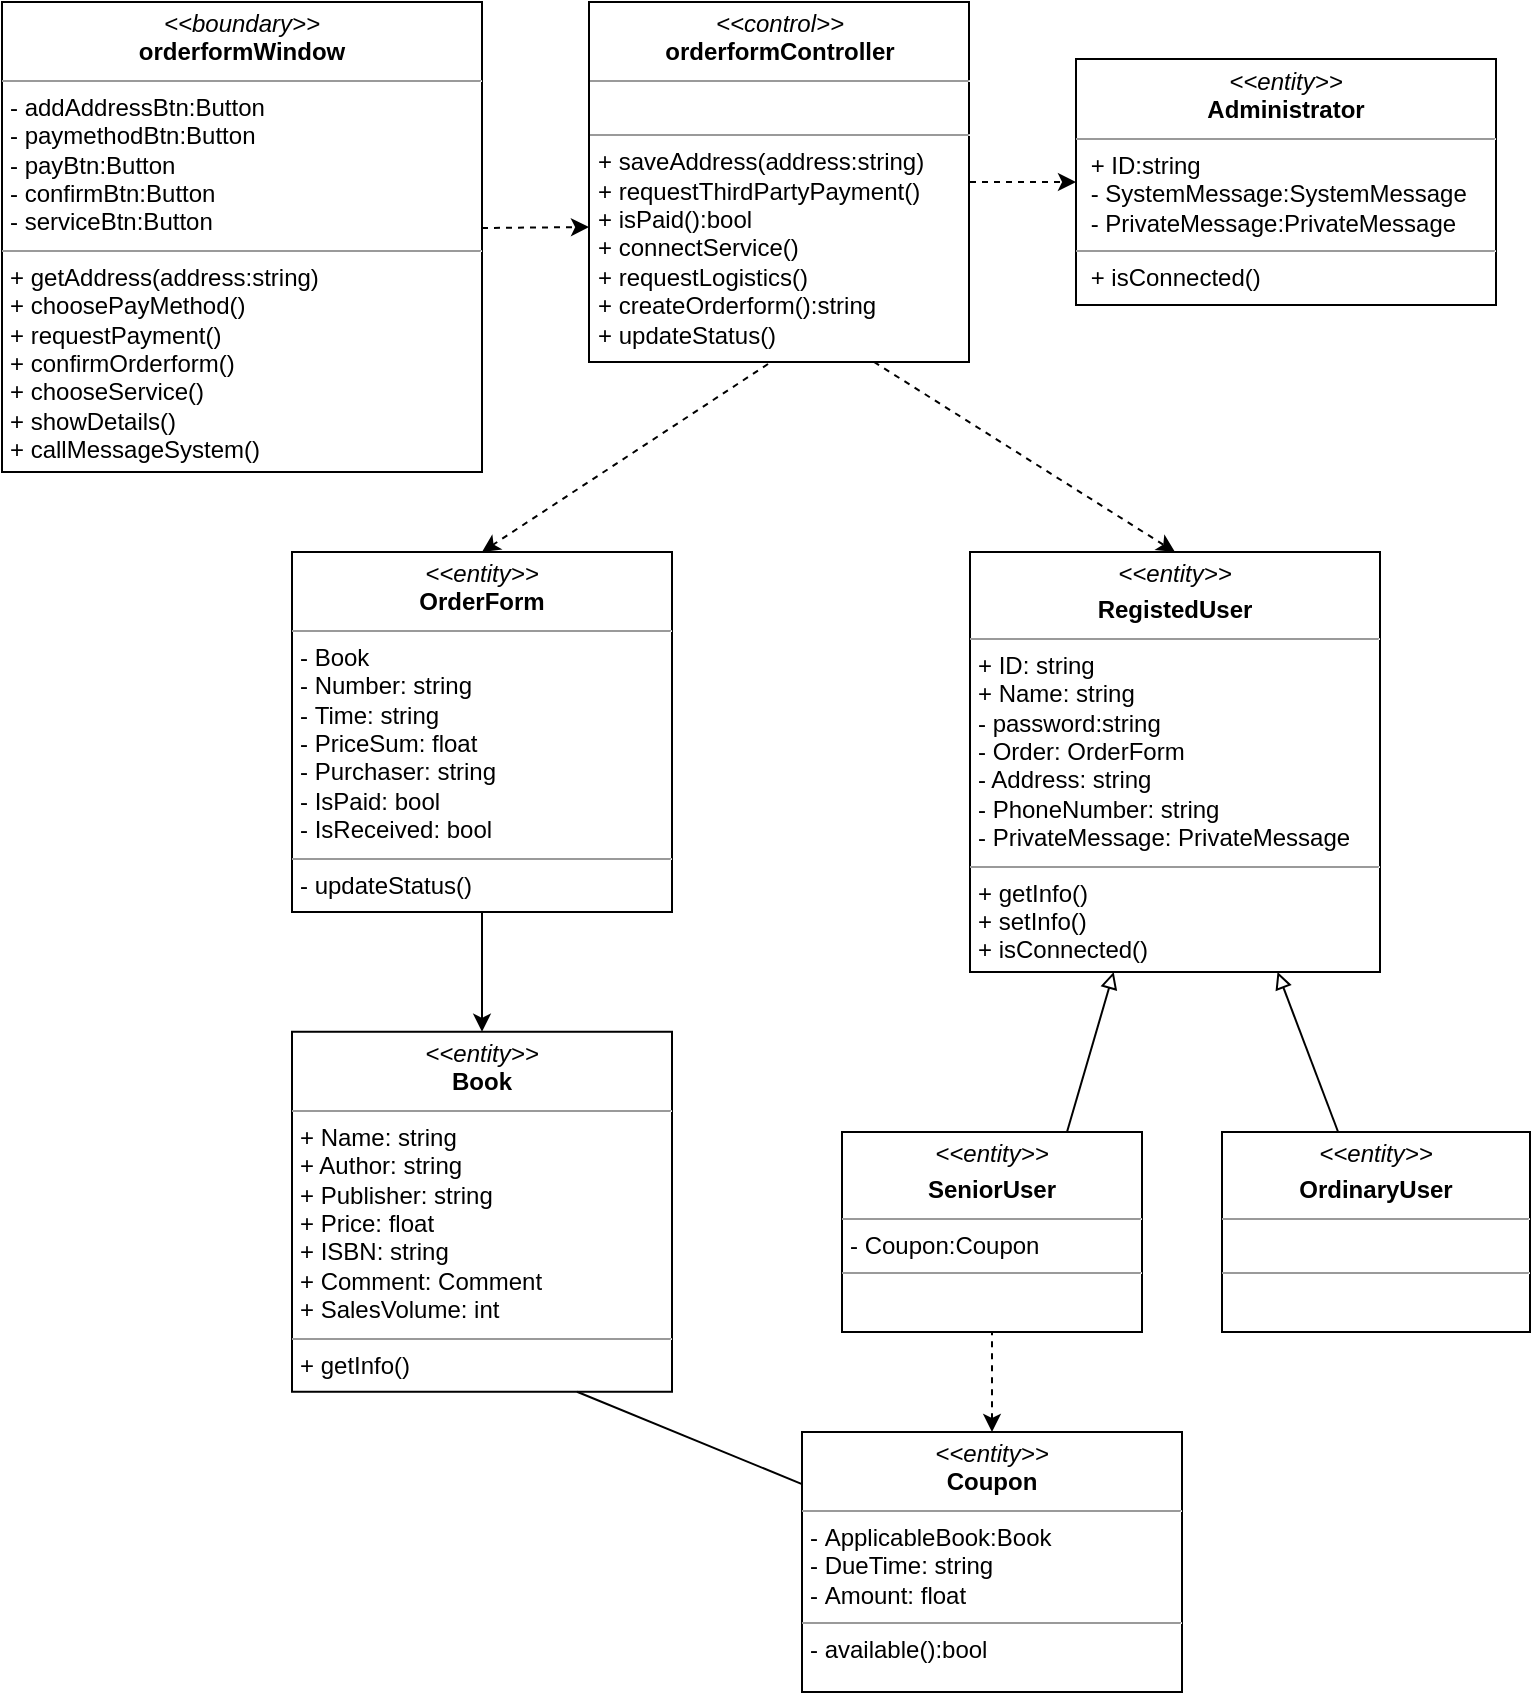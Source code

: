 <mxfile version="10.6.9" type="device"><diagram id="bvB6rhQBqsT9FhSHR9Ld" name="第 1 页"><mxGraphModel dx="711" dy="403" grid="1" gridSize="10" guides="1" tooltips="1" connect="1" arrows="1" fold="1" page="1" pageScale="1" pageWidth="827" pageHeight="1169" math="0" shadow="0"><root><mxCell id="0"/><mxCell id="1" parent="0"/><mxCell id="514lMcPJFNG4vH6m2hod-3" style="rounded=0;orthogonalLoop=1;jettySize=auto;html=1;endArrow=classic;endFill=1;strokeColor=#000000;dashed=1;entryX=0;entryY=0.625;entryDx=0;entryDy=0;entryPerimeter=0;" parent="1" target="IpnQqHkFtY9u1O40IQST-3" edge="1"><mxGeometry relative="1" as="geometry"><mxPoint x="270" y="148" as="sourcePoint"/></mxGeometry></mxCell><mxCell id="IpnQqHkFtY9u1O40IQST-2" value="&lt;p style=&quot;margin: 0px ; margin-top: 4px ; text-align: center&quot;&gt;&lt;i&gt;&amp;lt;&amp;lt;boundary&amp;gt;&amp;gt;&lt;/i&gt;&lt;br&gt;&lt;b&gt;orderformWindow&lt;/b&gt;&lt;/p&gt;&lt;hr size=&quot;1&quot;&gt;&lt;p style=&quot;margin: 0px ; margin-left: 4px&quot;&gt;- addAddressBtn:Button&lt;/p&gt;&lt;p style=&quot;margin: 0px ; margin-left: 4px&quot;&gt;- paymethodBtn:Button&lt;/p&gt;&lt;p style=&quot;margin: 0px ; margin-left: 4px&quot;&gt;- payBtn:Button&lt;/p&gt;&lt;p style=&quot;margin: 0px ; margin-left: 4px&quot;&gt;- confirmBtn:Button&lt;/p&gt;&lt;p style=&quot;margin: 0px ; margin-left: 4px&quot;&gt;- serviceBtn:Button&lt;/p&gt;&lt;hr size=&quot;1&quot;&gt;&lt;p style=&quot;margin: 0px ; margin-left: 4px&quot;&gt;+ getAddress(address:string)&lt;/p&gt;&lt;p style=&quot;margin: 0px ; margin-left: 4px&quot;&gt;+ choosePayMethod()&lt;/p&gt;&lt;p style=&quot;margin: 0px ; margin-left: 4px&quot;&gt;+ requestPayment()&lt;/p&gt;&lt;p style=&quot;margin: 0px ; margin-left: 4px&quot;&gt;+ confirmOrderform()&lt;/p&gt;&lt;p style=&quot;margin: 0px ; margin-left: 4px&quot;&gt;+ chooseService()&lt;/p&gt;&lt;p style=&quot;margin: 0px ; margin-left: 4px&quot;&gt;+ showDetails()&lt;/p&gt;&lt;p style=&quot;margin: 0px ; margin-left: 4px&quot;&gt;+ callMessageSystem()&lt;/p&gt;" style="verticalAlign=top;align=left;overflow=fill;fontSize=12;fontFamily=Helvetica;html=1;" parent="1" vertex="1"><mxGeometry x="30" y="35" width="240" height="235" as="geometry"/></mxCell><mxCell id="514lMcPJFNG4vH6m2hod-4" style="edgeStyle=none;rounded=0;orthogonalLoop=1;jettySize=auto;html=1;entryX=0.5;entryY=0;entryDx=0;entryDy=0;dashed=1;endArrow=classic;endFill=1;strokeColor=#000000;" parent="1" target="514lMcPJFNG4vH6m2hod-1" edge="1"><mxGeometry relative="1" as="geometry"><mxPoint x="413" y="216" as="sourcePoint"/></mxGeometry></mxCell><mxCell id="514lMcPJFNG4vH6m2hod-6" style="edgeStyle=none;rounded=0;orthogonalLoop=1;jettySize=auto;html=1;entryX=0;entryY=0.5;entryDx=0;entryDy=0;endArrow=classic;endFill=1;strokeColor=#000000;dashed=1;" parent="1" target="514lMcPJFNG4vH6m2hod-2" edge="1"><mxGeometry relative="1" as="geometry"><mxPoint x="514" y="125" as="sourcePoint"/></mxGeometry></mxCell><mxCell id="514lMcPJFNG4vH6m2hod-15" style="edgeStyle=none;rounded=0;orthogonalLoop=1;jettySize=auto;html=1;exitX=0.75;exitY=1;exitDx=0;exitDy=0;entryX=0.5;entryY=0;entryDx=0;entryDy=0;dashed=1;endArrow=classic;endFill=1;strokeColor=#000000;" parent="1" source="IpnQqHkFtY9u1O40IQST-3" target="514lMcPJFNG4vH6m2hod-12" edge="1"><mxGeometry relative="1" as="geometry"/></mxCell><mxCell id="IpnQqHkFtY9u1O40IQST-3" value="&lt;p style=&quot;margin: 0px ; margin-top: 4px ; text-align: center&quot;&gt;&lt;i&gt;&amp;lt;&amp;lt;control&amp;gt;&amp;gt;&lt;/i&gt;&lt;br&gt;&lt;b&gt;orderformController&lt;/b&gt;&lt;/p&gt;&lt;hr size=&quot;1&quot;&gt;&lt;p style=&quot;margin: 0px ; margin-left: 4px&quot;&gt;&lt;br&gt;&lt;/p&gt;&lt;hr size=&quot;1&quot;&gt;&lt;p style=&quot;margin: 0px ; margin-left: 4px&quot;&gt;+ saveAddress(address:string)&lt;/p&gt;&lt;p style=&quot;margin: 0px ; margin-left: 4px&quot;&gt;+ requestThirdPartyPayment()&lt;/p&gt;&lt;p style=&quot;margin: 0px ; margin-left: 4px&quot;&gt;+ isPaid():bool&lt;/p&gt;&lt;p style=&quot;margin: 0px ; margin-left: 4px&quot;&gt;+ connectService()&lt;/p&gt;&lt;p style=&quot;margin: 0px ; margin-left: 4px&quot;&gt;+ requestLogistics()&lt;/p&gt;&lt;p style=&quot;margin: 0px ; margin-left: 4px&quot;&gt;+ createOrderform():string&lt;/p&gt;&lt;p style=&quot;margin: 0px ; margin-left: 4px&quot;&gt;+ updateStatus()&lt;/p&gt;" style="verticalAlign=top;align=left;overflow=fill;fontSize=12;fontFamily=Helvetica;html=1;" parent="1" vertex="1"><mxGeometry x="323.5" y="35" width="190" height="180" as="geometry"/></mxCell><mxCell id="IpnQqHkFtY9u1O40IQST-4" value="&lt;p style=&quot;margin: 0px ; margin-top: 4px ; text-align: center&quot;&gt;&lt;i&gt;&amp;lt;&amp;lt;entity&amp;gt;&amp;gt;&lt;/i&gt;&lt;br&gt;&lt;b&gt;Book&lt;/b&gt;&lt;/p&gt;&lt;hr size=&quot;1&quot;&gt;&lt;p style=&quot;margin: 0px ; margin-left: 4px&quot;&gt;+&amp;nbsp;Name: string&lt;br&gt;+ Author: string&lt;/p&gt;&lt;p style=&quot;margin: 0px ; margin-left: 4px&quot;&gt;+&amp;nbsp;Publisher: string&lt;/p&gt;&lt;p style=&quot;margin: 0px ; margin-left: 4px&quot;&gt;+&amp;nbsp;Price: float&lt;/p&gt;&lt;p style=&quot;margin: 0px ; margin-left: 4px&quot;&gt;+&amp;nbsp;ISBN: string&lt;/p&gt;&lt;p style=&quot;margin: 0px ; margin-left: 4px&quot;&gt;+&amp;nbsp;Comment: Comment&lt;/p&gt;&lt;p style=&quot;margin: 0px ; margin-left: 4px&quot;&gt;+&amp;nbsp;SalesVolume: int&lt;/p&gt;&lt;hr size=&quot;1&quot;&gt;&lt;p style=&quot;margin: 0px ; margin-left: 4px&quot;&gt;+ getInfo()&lt;/p&gt;" style="verticalAlign=top;align=left;overflow=fill;fontSize=12;fontFamily=Helvetica;html=1;" parent="1" vertex="1"><mxGeometry x="175" y="549.88" width="190" height="180" as="geometry"/></mxCell><mxCell id="514lMcPJFNG4vH6m2hod-5" style="edgeStyle=none;rounded=0;orthogonalLoop=1;jettySize=auto;html=1;endArrow=classic;endFill=1;strokeColor=#000000;entryX=0.5;entryY=0;entryDx=0;entryDy=0;" parent="1" source="514lMcPJFNG4vH6m2hod-1" target="IpnQqHkFtY9u1O40IQST-4" edge="1"><mxGeometry relative="1" as="geometry"><mxPoint x="305" y="493" as="sourcePoint"/><mxPoint x="450" y="470" as="targetPoint"/></mxGeometry></mxCell><mxCell id="514lMcPJFNG4vH6m2hod-1" value="&lt;p style=&quot;margin: 0px ; margin-top: 4px ; text-align: center&quot;&gt;&lt;i&gt;&amp;lt;&amp;lt;entity&amp;gt;&amp;gt;&lt;/i&gt;&lt;br&gt;&lt;b&gt;OrderForm&lt;/b&gt;&lt;/p&gt;&lt;hr size=&quot;1&quot;&gt;&lt;p style=&quot;margin: 0px ; margin-left: 4px&quot;&gt;- Book&lt;br&gt;-&amp;nbsp;Number: string&lt;/p&gt;&lt;p style=&quot;margin: 0px ; margin-left: 4px&quot;&gt;-&amp;nbsp;Time: string&lt;/p&gt;&lt;p style=&quot;margin: 0px ; margin-left: 4px&quot;&gt;-&amp;nbsp;PriceSum: float&lt;/p&gt;&lt;p style=&quot;margin: 0px ; margin-left: 4px&quot;&gt;-&amp;nbsp;Purchaser: string&lt;/p&gt;&lt;p style=&quot;margin: 0px ; margin-left: 4px&quot;&gt;-&amp;nbsp;IsPaid: bool&lt;/p&gt;&lt;p style=&quot;margin: 0px ; margin-left: 4px&quot;&gt;-&amp;nbsp;IsReceived: bool&lt;/p&gt;&lt;hr size=&quot;1&quot;&gt;&lt;p style=&quot;margin: 0px ; margin-left: 4px&quot;&gt;- updateStatus()&lt;/p&gt;" style="verticalAlign=top;align=left;overflow=fill;fontSize=12;fontFamily=Helvetica;html=1;" parent="1" vertex="1"><mxGeometry x="175" y="310" width="190" height="180" as="geometry"/></mxCell><mxCell id="514lMcPJFNG4vH6m2hod-2" value="&lt;p style=&quot;margin: 0px ; margin-top: 4px ; text-align: center&quot;&gt;&lt;i&gt;&amp;lt;&amp;lt;entity&amp;gt;&amp;gt;&lt;/i&gt;&lt;br&gt;&lt;b&gt;Administrator&lt;/b&gt;&lt;/p&gt;&lt;hr size=&quot;1&quot;&gt;&lt;p style=&quot;margin: 0px ; margin-left: 4px&quot;&gt;&amp;nbsp;+ ID:string&lt;br&gt;&lt;/p&gt;&lt;p style=&quot;margin: 0px ; margin-left: 4px&quot;&gt;&amp;nbsp;- SystemMessage:SystemMessage&lt;/p&gt;&lt;p style=&quot;margin: 0px ; margin-left: 4px&quot;&gt;&amp;nbsp;- PrivateMessage:PrivateMessage&lt;/p&gt;&lt;hr size=&quot;1&quot;&gt;&lt;p style=&quot;margin: 0px ; margin-left: 4px&quot;&gt;&amp;nbsp;+ isConnected()&lt;/p&gt;" style="verticalAlign=top;align=left;overflow=fill;fontSize=12;fontFamily=Helvetica;html=1;" parent="1" vertex="1"><mxGeometry x="567" y="63.5" width="210" height="123" as="geometry"/></mxCell><mxCell id="514lMcPJFNG4vH6m2hod-10" style="edgeStyle=none;rounded=0;orthogonalLoop=1;jettySize=auto;html=1;entryX=0.75;entryY=0;entryDx=0;entryDy=0;endArrow=none;endFill=0;startArrow=block;startFill=0;" parent="1" source="514lMcPJFNG4vH6m2hod-12" target="514lMcPJFNG4vH6m2hod-14" edge="1"><mxGeometry relative="1" as="geometry"/></mxCell><mxCell id="514lMcPJFNG4vH6m2hod-11" style="edgeStyle=none;rounded=0;orthogonalLoop=1;jettySize=auto;html=1;exitX=0.75;exitY=1;exitDx=0;exitDy=0;startArrow=block;startFill=0;endArrow=none;endFill=0;" parent="1" source="514lMcPJFNG4vH6m2hod-12" target="514lMcPJFNG4vH6m2hod-13" edge="1"><mxGeometry relative="1" as="geometry"/></mxCell><mxCell id="514lMcPJFNG4vH6m2hod-12" value="&lt;p style=&quot;margin: 0px ; margin-top: 4px ; text-align: center&quot;&gt;&lt;i&gt;&amp;lt;&amp;lt;entity&amp;gt;&amp;gt;&lt;/i&gt;&lt;br&gt;&lt;/p&gt;&lt;p style=&quot;margin: 0px ; margin-top: 4px ; text-align: center&quot;&gt;&lt;b&gt;RegistedUser&lt;/b&gt;&lt;/p&gt;&lt;hr size=&quot;1&quot;&gt;&lt;p style=&quot;margin: 0px ; margin-left: 4px&quot;&gt;+ ID: string&lt;br&gt;&lt;/p&gt;&lt;p style=&quot;margin: 0px ; margin-left: 4px&quot;&gt;&lt;span&gt;+ Name: string&lt;/span&gt;&lt;br&gt;&lt;/p&gt;&lt;p style=&quot;margin: 0px ; margin-left: 4px&quot;&gt;&lt;span&gt;- password:string&lt;/span&gt;&lt;/p&gt;&lt;p style=&quot;margin: 0px ; margin-left: 4px&quot;&gt;- Order: OrderForm&lt;br&gt;&lt;/p&gt;&lt;p style=&quot;margin: 0px ; margin-left: 4px&quot;&gt;- Address: string&lt;br&gt;&lt;/p&gt;&lt;p style=&quot;margin: 0px ; margin-left: 4px&quot;&gt;- PhoneNumber: string&lt;br&gt;&lt;/p&gt;&lt;p style=&quot;margin: 0px ; margin-left: 4px&quot;&gt;- PrivateMessage: PrivateMessage&lt;br&gt;&lt;/p&gt;&lt;hr size=&quot;1&quot;&gt;&lt;p style=&quot;margin: 0px ; margin-left: 4px&quot;&gt;+ getInfo()&lt;/p&gt;&lt;p style=&quot;margin: 0px ; margin-left: 4px&quot;&gt;+ setInfo()&lt;/p&gt;&lt;p style=&quot;margin: 0px ; margin-left: 4px&quot;&gt;+ isConnected()&lt;/p&gt;" style="verticalAlign=top;align=left;overflow=fill;fontSize=12;fontFamily=Helvetica;html=1;" parent="1" vertex="1"><mxGeometry x="514" y="310" width="205" height="210" as="geometry"/></mxCell><mxCell id="514lMcPJFNG4vH6m2hod-13" value="&lt;p style=&quot;margin: 0px ; margin-top: 4px ; text-align: center&quot;&gt;&lt;i&gt;&amp;lt;&amp;lt;entity&amp;gt;&amp;gt;&lt;/i&gt;&lt;b&gt;&lt;br&gt;&lt;/b&gt;&lt;/p&gt;&lt;p style=&quot;margin: 0px ; margin-top: 4px ; text-align: center&quot;&gt;&lt;b&gt;OrdinaryUser&lt;/b&gt;&lt;/p&gt;&lt;hr size=&quot;1&quot;&gt;&lt;p style=&quot;margin: 0px ; margin-left: 4px&quot;&gt;&lt;br&gt;&lt;/p&gt;&lt;hr size=&quot;1&quot;&gt;&lt;p style=&quot;margin: 0px ; margin-left: 4px&quot;&gt;&lt;br&gt;&lt;/p&gt;" style="verticalAlign=top;align=left;overflow=fill;fontSize=12;fontFamily=Helvetica;html=1;" parent="1" vertex="1"><mxGeometry x="640" y="600" width="154" height="100" as="geometry"/></mxCell><mxCell id="514lMcPJFNG4vH6m2hod-14" value="&lt;p style=&quot;margin: 0px ; margin-top: 4px ; text-align: center&quot;&gt;&lt;i&gt;&amp;lt;&amp;lt;entity&amp;gt;&amp;gt;&lt;/i&gt;&lt;b&gt;&lt;br&gt;&lt;/b&gt;&lt;/p&gt;&lt;p style=&quot;margin: 0px ; margin-top: 4px ; text-align: center&quot;&gt;&lt;b&gt;SeniorUser&lt;/b&gt;&lt;/p&gt;&lt;hr size=&quot;1&quot;&gt;&lt;p style=&quot;margin: 0px ; margin-left: 4px&quot;&gt;- Coupon:Coupon&lt;/p&gt;&lt;hr size=&quot;1&quot;&gt;&lt;p style=&quot;margin: 0px ; margin-left: 4px&quot;&gt;&lt;br&gt;&lt;/p&gt;" style="verticalAlign=top;align=left;overflow=fill;fontSize=12;fontFamily=Helvetica;html=1;" parent="1" vertex="1"><mxGeometry x="450" y="600" width="150" height="100" as="geometry"/></mxCell><mxCell id="514lMcPJFNG4vH6m2hod-17" style="edgeStyle=none;rounded=0;orthogonalLoop=1;jettySize=auto;html=1;exitX=0.5;exitY=0;exitDx=0;exitDy=0;entryX=0.5;entryY=1;entryDx=0;entryDy=0;endArrow=none;endFill=0;strokeColor=#000000;startArrow=classic;startFill=1;dashed=1;" parent="1" source="514lMcPJFNG4vH6m2hod-16" target="514lMcPJFNG4vH6m2hod-14" edge="1"><mxGeometry relative="1" as="geometry"/></mxCell><mxCell id="514lMcPJFNG4vH6m2hod-18" style="edgeStyle=none;rounded=0;orthogonalLoop=1;jettySize=auto;html=1;entryX=0.75;entryY=1;entryDx=0;entryDy=0;endArrow=none;endFill=0;strokeColor=#000000;" parent="1" source="514lMcPJFNG4vH6m2hod-16" target="IpnQqHkFtY9u1O40IQST-4" edge="1"><mxGeometry relative="1" as="geometry"/></mxCell><mxCell id="514lMcPJFNG4vH6m2hod-16" value="&lt;p style=&quot;margin: 0px ; margin-top: 4px ; text-align: center&quot;&gt;&lt;i&gt;&amp;lt;&amp;lt;entity&amp;gt;&amp;gt;&lt;/i&gt;&lt;br&gt;&lt;b&gt;Coupon&lt;/b&gt;&lt;/p&gt;&lt;hr size=&quot;1&quot;&gt;&lt;p style=&quot;margin: 0px ; margin-left: 4px&quot;&gt;-&amp;nbsp;ApplicableBook:Book&lt;br&gt;-&amp;nbsp;DueTime: string&lt;/p&gt;&lt;p style=&quot;margin: 0px ; margin-left: 4px&quot;&gt;-&amp;nbsp;Amount: float&lt;/p&gt;&lt;hr size=&quot;1&quot;&gt;&lt;p style=&quot;margin: 0px ; margin-left: 4px&quot;&gt;- available():bool&lt;/p&gt;" style="verticalAlign=top;align=left;overflow=fill;fontSize=12;fontFamily=Helvetica;html=1;" parent="1" vertex="1"><mxGeometry x="430" y="750" width="190" height="130" as="geometry"/></mxCell></root></mxGraphModel></diagram></mxfile>